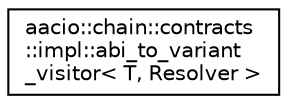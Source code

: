 digraph "Graphical Class Hierarchy"
{
  edge [fontname="Helvetica",fontsize="10",labelfontname="Helvetica",labelfontsize="10"];
  node [fontname="Helvetica",fontsize="10",shape=record];
  rankdir="LR";
  Node0 [label="aacio::chain::contracts\l::impl::abi_to_variant\l_visitor\< T, Resolver \>",height=0.2,width=0.4,color="black", fillcolor="white", style="filled",URL="$classaacio_1_1chain_1_1contracts_1_1impl_1_1abi__to__variant__visitor.html"];
}
